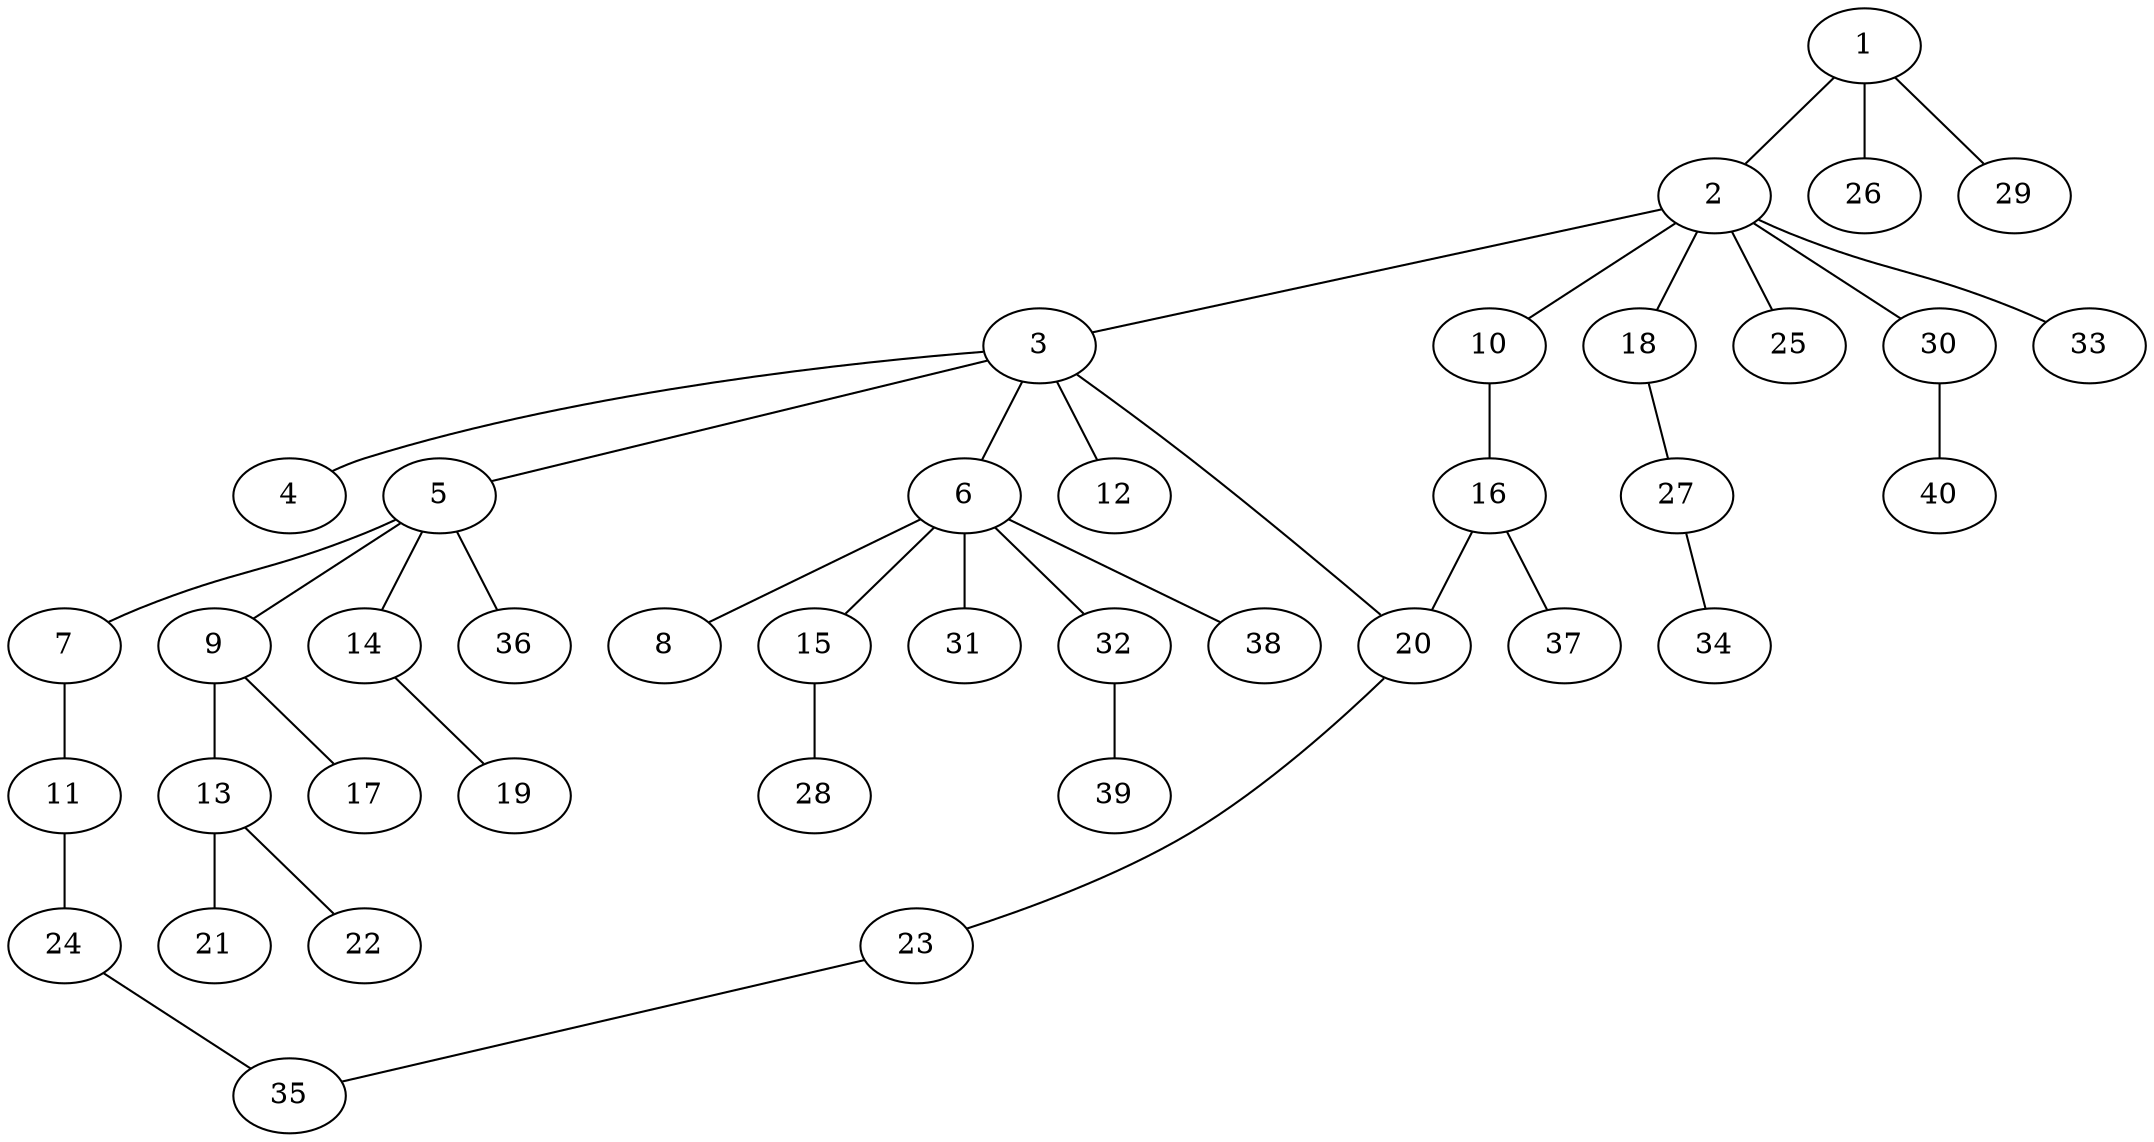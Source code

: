 graph graphname {1--2
1--26
1--29
2--3
2--10
2--18
2--25
2--30
2--33
3--4
3--5
3--6
3--12
3--20
5--7
5--9
5--14
5--36
6--8
6--15
6--31
6--32
6--38
7--11
9--13
9--17
10--16
11--24
13--21
13--22
14--19
15--28
16--20
16--37
18--27
20--23
23--35
24--35
27--34
30--40
32--39
}